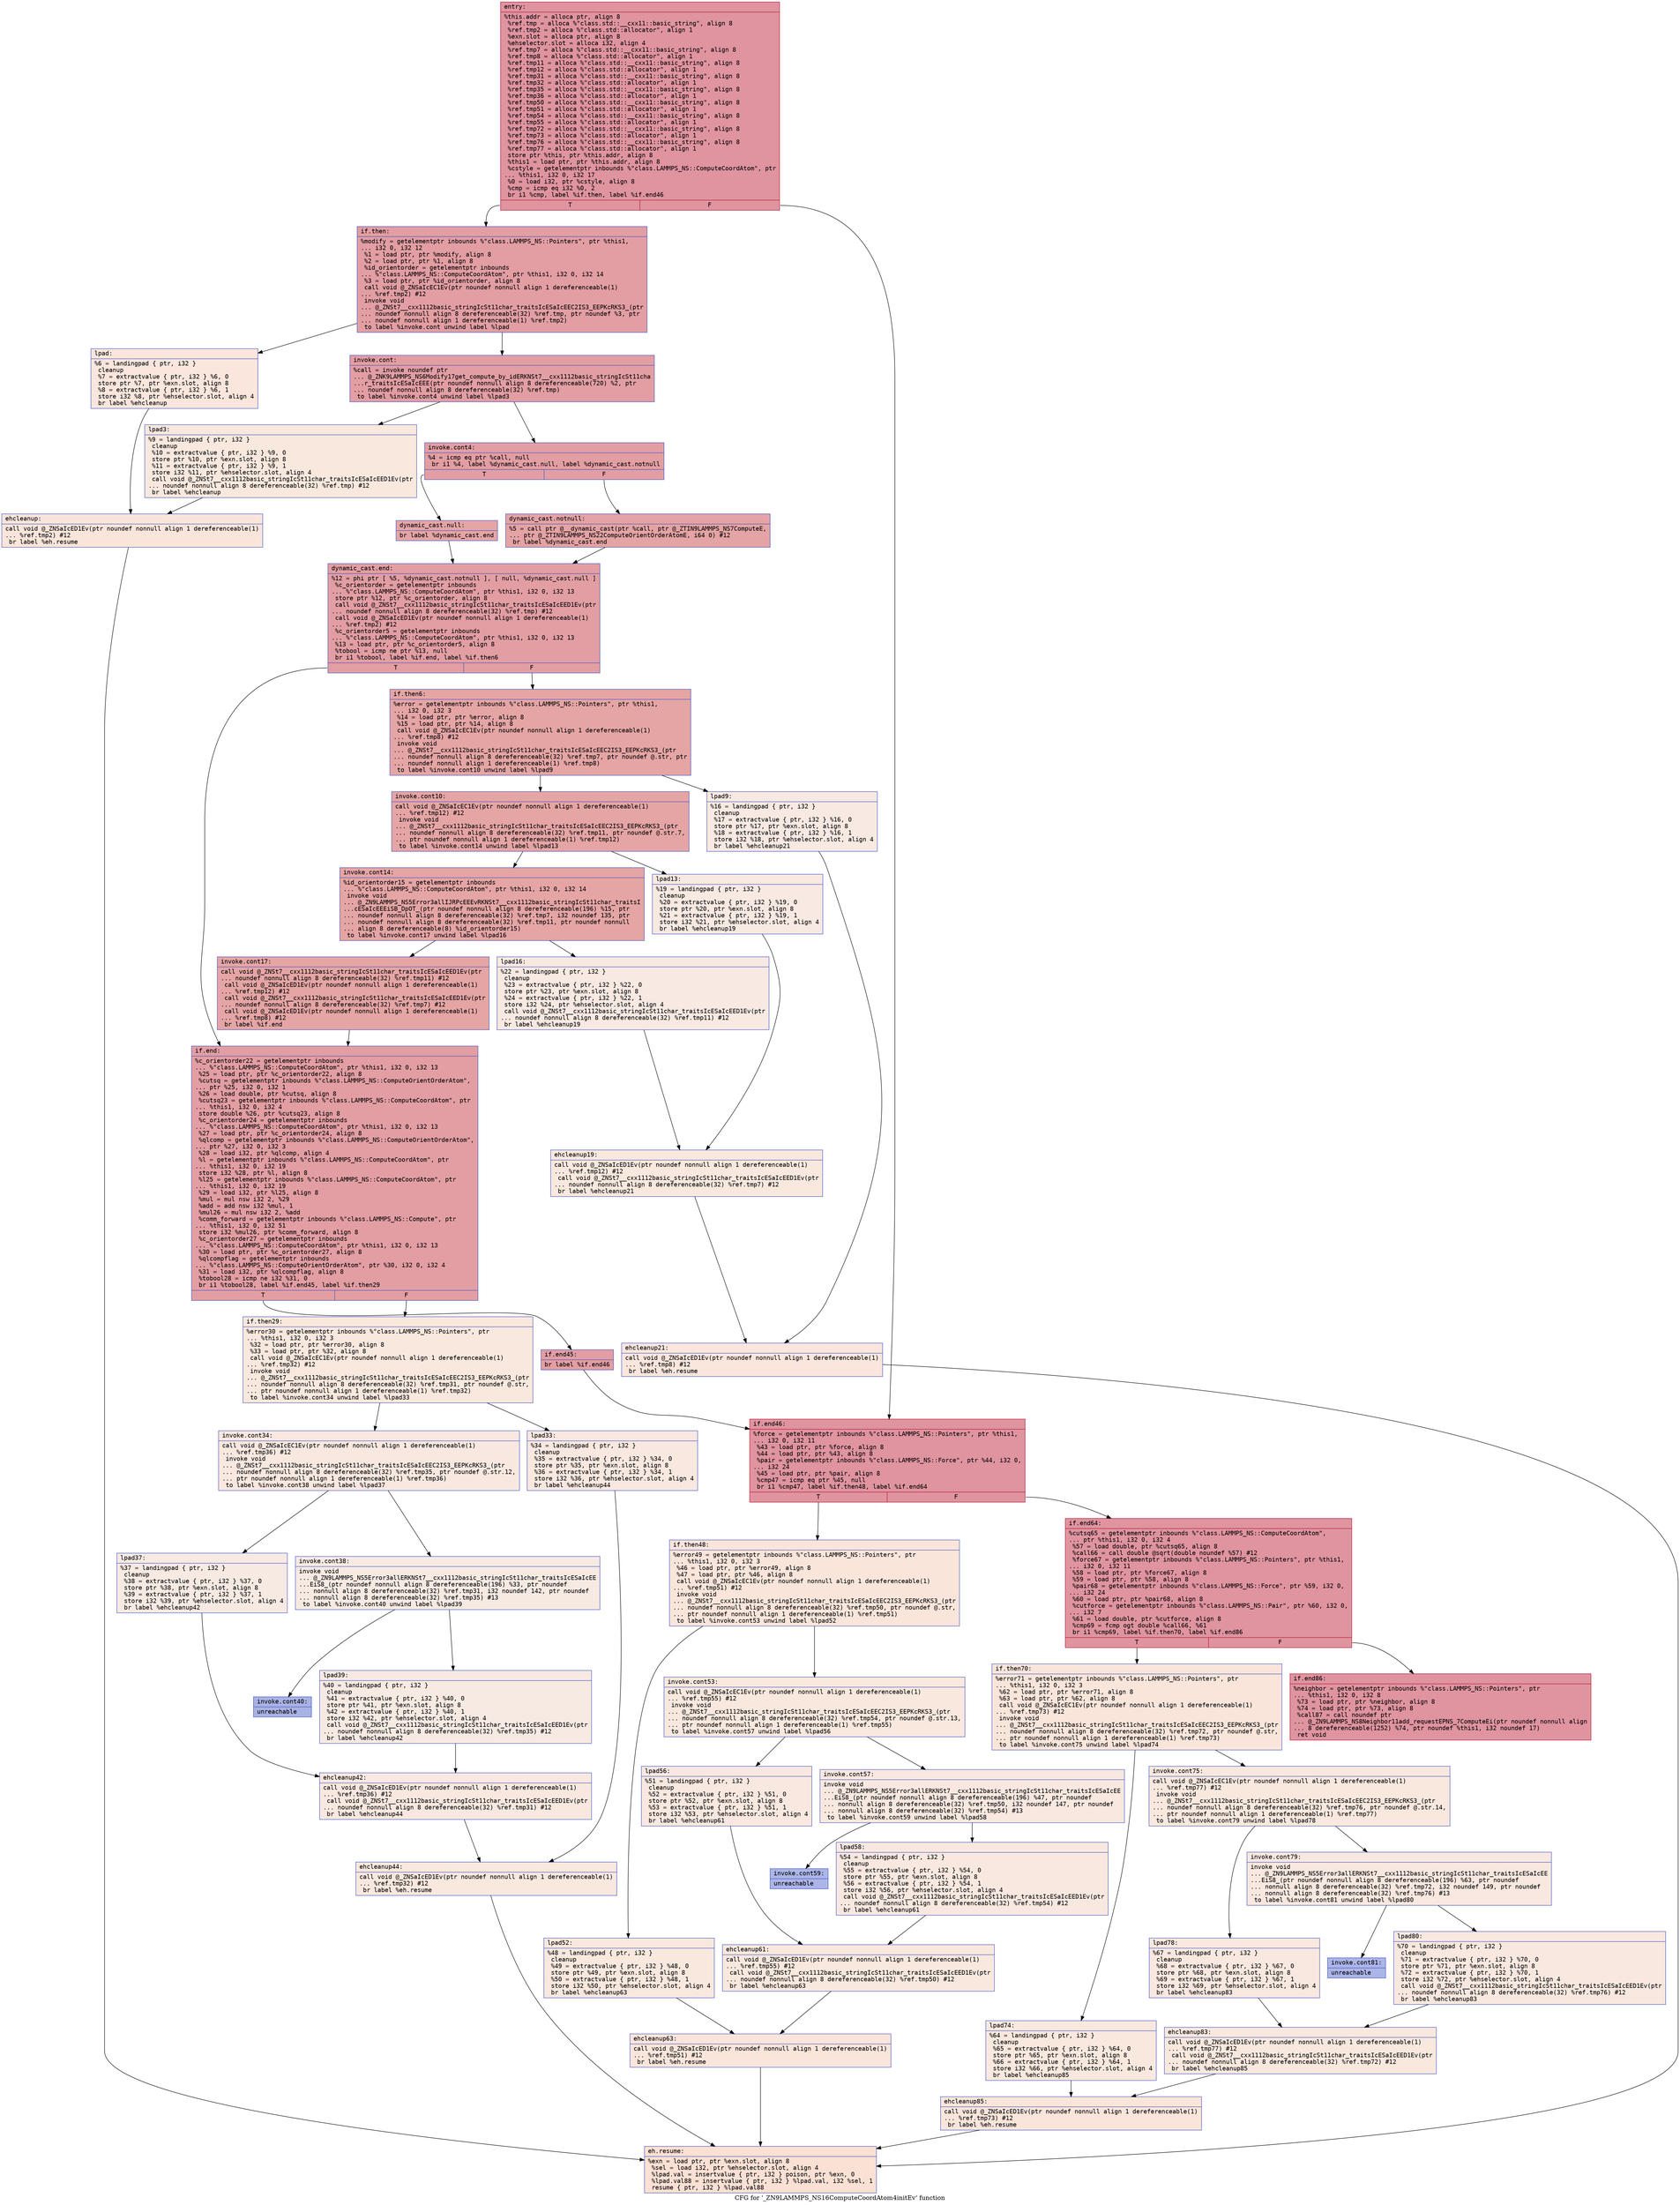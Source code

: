 digraph "CFG for '_ZN9LAMMPS_NS16ComputeCoordAtom4initEv' function" {
	label="CFG for '_ZN9LAMMPS_NS16ComputeCoordAtom4initEv' function";

	Node0x5565f25cbd10 [shape=record,color="#b70d28ff", style=filled, fillcolor="#b70d2870" fontname="Courier",label="{entry:\l|  %this.addr = alloca ptr, align 8\l  %ref.tmp = alloca %\"class.std::__cxx11::basic_string\", align 8\l  %ref.tmp2 = alloca %\"class.std::allocator\", align 1\l  %exn.slot = alloca ptr, align 8\l  %ehselector.slot = alloca i32, align 4\l  %ref.tmp7 = alloca %\"class.std::__cxx11::basic_string\", align 8\l  %ref.tmp8 = alloca %\"class.std::allocator\", align 1\l  %ref.tmp11 = alloca %\"class.std::__cxx11::basic_string\", align 8\l  %ref.tmp12 = alloca %\"class.std::allocator\", align 1\l  %ref.tmp31 = alloca %\"class.std::__cxx11::basic_string\", align 8\l  %ref.tmp32 = alloca %\"class.std::allocator\", align 1\l  %ref.tmp35 = alloca %\"class.std::__cxx11::basic_string\", align 8\l  %ref.tmp36 = alloca %\"class.std::allocator\", align 1\l  %ref.tmp50 = alloca %\"class.std::__cxx11::basic_string\", align 8\l  %ref.tmp51 = alloca %\"class.std::allocator\", align 1\l  %ref.tmp54 = alloca %\"class.std::__cxx11::basic_string\", align 8\l  %ref.tmp55 = alloca %\"class.std::allocator\", align 1\l  %ref.tmp72 = alloca %\"class.std::__cxx11::basic_string\", align 8\l  %ref.tmp73 = alloca %\"class.std::allocator\", align 1\l  %ref.tmp76 = alloca %\"class.std::__cxx11::basic_string\", align 8\l  %ref.tmp77 = alloca %\"class.std::allocator\", align 1\l  store ptr %this, ptr %this.addr, align 8\l  %this1 = load ptr, ptr %this.addr, align 8\l  %cstyle = getelementptr inbounds %\"class.LAMMPS_NS::ComputeCoordAtom\", ptr\l... %this1, i32 0, i32 17\l  %0 = load i32, ptr %cstyle, align 8\l  %cmp = icmp eq i32 %0, 2\l  br i1 %cmp, label %if.then, label %if.end46\l|{<s0>T|<s1>F}}"];
	Node0x5565f25cbd10:s0 -> Node0x5565f25cc490[tooltip="entry -> if.then\nProbability 50.00%" ];
	Node0x5565f25cbd10:s1 -> Node0x5565f25cd120[tooltip="entry -> if.end46\nProbability 50.00%" ];
	Node0x5565f25cc490 [shape=record,color="#3d50c3ff", style=filled, fillcolor="#be242e70" fontname="Courier",label="{if.then:\l|  %modify = getelementptr inbounds %\"class.LAMMPS_NS::Pointers\", ptr %this1,\l... i32 0, i32 12\l  %1 = load ptr, ptr %modify, align 8\l  %2 = load ptr, ptr %1, align 8\l  %id_orientorder = getelementptr inbounds\l... %\"class.LAMMPS_NS::ComputeCoordAtom\", ptr %this1, i32 0, i32 14\l  %3 = load ptr, ptr %id_orientorder, align 8\l  call void @_ZNSaIcEC1Ev(ptr noundef nonnull align 1 dereferenceable(1)\l... %ref.tmp2) #12\l  invoke void\l... @_ZNSt7__cxx1112basic_stringIcSt11char_traitsIcESaIcEEC2IS3_EEPKcRKS3_(ptr\l... noundef nonnull align 8 dereferenceable(32) %ref.tmp, ptr noundef %3, ptr\l... noundef nonnull align 1 dereferenceable(1) %ref.tmp2)\l          to label %invoke.cont unwind label %lpad\l}"];
	Node0x5565f25cc490 -> Node0x5565f25cd720[tooltip="if.then -> invoke.cont\nProbability 100.00%" ];
	Node0x5565f25cc490 -> Node0x5565f25cd7a0[tooltip="if.then -> lpad\nProbability 0.00%" ];
	Node0x5565f25cd720 [shape=record,color="#3d50c3ff", style=filled, fillcolor="#be242e70" fontname="Courier",label="{invoke.cont:\l|  %call = invoke noundef ptr\l... @_ZNK9LAMMPS_NS6Modify17get_compute_by_idERKNSt7__cxx1112basic_stringIcSt11cha\l...r_traitsIcESaIcEEE(ptr noundef nonnull align 8 dereferenceable(720) %2, ptr\l... noundef nonnull align 8 dereferenceable(32) %ref.tmp)\l          to label %invoke.cont4 unwind label %lpad3\l}"];
	Node0x5565f25cd720 -> Node0x5565f25cd6d0[tooltip="invoke.cont -> invoke.cont4\nProbability 100.00%" ];
	Node0x5565f25cd720 -> Node0x5565f25cda40[tooltip="invoke.cont -> lpad3\nProbability 0.00%" ];
	Node0x5565f25cd6d0 [shape=record,color="#3d50c3ff", style=filled, fillcolor="#be242e70" fontname="Courier",label="{invoke.cont4:\l|  %4 = icmp eq ptr %call, null\l  br i1 %4, label %dynamic_cast.null, label %dynamic_cast.notnull\l|{<s0>T|<s1>F}}"];
	Node0x5565f25cd6d0:s0 -> Node0x5565f25cdd30[tooltip="invoke.cont4 -> dynamic_cast.null\nProbability 37.50%" ];
	Node0x5565f25cd6d0:s1 -> Node0x5565f25cddb0[tooltip="invoke.cont4 -> dynamic_cast.notnull\nProbability 62.50%" ];
	Node0x5565f25cddb0 [shape=record,color="#3d50c3ff", style=filled, fillcolor="#c32e3170" fontname="Courier",label="{dynamic_cast.notnull:\l|  %5 = call ptr @__dynamic_cast(ptr %call, ptr @_ZTIN9LAMMPS_NS7ComputeE,\l... ptr @_ZTIN9LAMMPS_NS22ComputeOrientOrderAtomE, i64 0) #12\l  br label %dynamic_cast.end\l}"];
	Node0x5565f25cddb0 -> Node0x5565f25ce250[tooltip="dynamic_cast.notnull -> dynamic_cast.end\nProbability 100.00%" ];
	Node0x5565f25cd7a0 [shape=record,color="#3d50c3ff", style=filled, fillcolor="#f3c7b170" fontname="Courier",label="{lpad:\l|  %6 = landingpad \{ ptr, i32 \}\l          cleanup\l  %7 = extractvalue \{ ptr, i32 \} %6, 0\l  store ptr %7, ptr %exn.slot, align 8\l  %8 = extractvalue \{ ptr, i32 \} %6, 1\l  store i32 %8, ptr %ehselector.slot, align 4\l  br label %ehcleanup\l}"];
	Node0x5565f25cd7a0 -> Node0x5565f25ce560[tooltip="lpad -> ehcleanup\nProbability 100.00%" ];
	Node0x5565f25cda40 [shape=record,color="#3d50c3ff", style=filled, fillcolor="#f2cab570" fontname="Courier",label="{lpad3:\l|  %9 = landingpad \{ ptr, i32 \}\l          cleanup\l  %10 = extractvalue \{ ptr, i32 \} %9, 0\l  store ptr %10, ptr %exn.slot, align 8\l  %11 = extractvalue \{ ptr, i32 \} %9, 1\l  store i32 %11, ptr %ehselector.slot, align 4\l  call void @_ZNSt7__cxx1112basic_stringIcSt11char_traitsIcESaIcEED1Ev(ptr\l... noundef nonnull align 8 dereferenceable(32) %ref.tmp) #12\l  br label %ehcleanup\l}"];
	Node0x5565f25cda40 -> Node0x5565f25ce560[tooltip="lpad3 -> ehcleanup\nProbability 100.00%" ];
	Node0x5565f25cdd30 [shape=record,color="#3d50c3ff", style=filled, fillcolor="#c5333470" fontname="Courier",label="{dynamic_cast.null:\l|  br label %dynamic_cast.end\l}"];
	Node0x5565f25cdd30 -> Node0x5565f25ce250[tooltip="dynamic_cast.null -> dynamic_cast.end\nProbability 100.00%" ];
	Node0x5565f25ce250 [shape=record,color="#3d50c3ff", style=filled, fillcolor="#be242e70" fontname="Courier",label="{dynamic_cast.end:\l|  %12 = phi ptr [ %5, %dynamic_cast.notnull ], [ null, %dynamic_cast.null ]\l  %c_orientorder = getelementptr inbounds\l... %\"class.LAMMPS_NS::ComputeCoordAtom\", ptr %this1, i32 0, i32 13\l  store ptr %12, ptr %c_orientorder, align 8\l  call void @_ZNSt7__cxx1112basic_stringIcSt11char_traitsIcESaIcEED1Ev(ptr\l... noundef nonnull align 8 dereferenceable(32) %ref.tmp) #12\l  call void @_ZNSaIcED1Ev(ptr noundef nonnull align 1 dereferenceable(1)\l... %ref.tmp2) #12\l  %c_orientorder5 = getelementptr inbounds\l... %\"class.LAMMPS_NS::ComputeCoordAtom\", ptr %this1, i32 0, i32 13\l  %13 = load ptr, ptr %c_orientorder5, align 8\l  %tobool = icmp ne ptr %13, null\l  br i1 %tobool, label %if.end, label %if.then6\l|{<s0>T|<s1>F}}"];
	Node0x5565f25ce250:s0 -> Node0x5565f25cf010[tooltip="dynamic_cast.end -> if.end\nProbability 62.50%" ];
	Node0x5565f25ce250:s1 -> Node0x5565f25cf0e0[tooltip="dynamic_cast.end -> if.then6\nProbability 37.50%" ];
	Node0x5565f25cf0e0 [shape=record,color="#3d50c3ff", style=filled, fillcolor="#c5333470" fontname="Courier",label="{if.then6:\l|  %error = getelementptr inbounds %\"class.LAMMPS_NS::Pointers\", ptr %this1,\l... i32 0, i32 3\l  %14 = load ptr, ptr %error, align 8\l  %15 = load ptr, ptr %14, align 8\l  call void @_ZNSaIcEC1Ev(ptr noundef nonnull align 1 dereferenceable(1)\l... %ref.tmp8) #12\l  invoke void\l... @_ZNSt7__cxx1112basic_stringIcSt11char_traitsIcESaIcEEC2IS3_EEPKcRKS3_(ptr\l... noundef nonnull align 8 dereferenceable(32) %ref.tmp7, ptr noundef @.str, ptr\l... noundef nonnull align 1 dereferenceable(1) %ref.tmp8)\l          to label %invoke.cont10 unwind label %lpad9\l}"];
	Node0x5565f25cf0e0 -> Node0x5565f25cf5d0[tooltip="if.then6 -> invoke.cont10\nProbability 100.00%" ];
	Node0x5565f25cf0e0 -> Node0x5565f25cf620[tooltip="if.then6 -> lpad9\nProbability 0.00%" ];
	Node0x5565f25cf5d0 [shape=record,color="#3d50c3ff", style=filled, fillcolor="#c5333470" fontname="Courier",label="{invoke.cont10:\l|  call void @_ZNSaIcEC1Ev(ptr noundef nonnull align 1 dereferenceable(1)\l... %ref.tmp12) #12\l  invoke void\l... @_ZNSt7__cxx1112basic_stringIcSt11char_traitsIcESaIcEEC2IS3_EEPKcRKS3_(ptr\l... noundef nonnull align 8 dereferenceable(32) %ref.tmp11, ptr noundef @.str.7,\l... ptr noundef nonnull align 1 dereferenceable(1) %ref.tmp12)\l          to label %invoke.cont14 unwind label %lpad13\l}"];
	Node0x5565f25cf5d0 -> Node0x5565f25cf9a0[tooltip="invoke.cont10 -> invoke.cont14\nProbability 100.00%" ];
	Node0x5565f25cf5d0 -> Node0x5565f25cf9f0[tooltip="invoke.cont10 -> lpad13\nProbability 0.00%" ];
	Node0x5565f25cf9a0 [shape=record,color="#3d50c3ff", style=filled, fillcolor="#c5333470" fontname="Courier",label="{invoke.cont14:\l|  %id_orientorder15 = getelementptr inbounds\l... %\"class.LAMMPS_NS::ComputeCoordAtom\", ptr %this1, i32 0, i32 14\l  invoke void\l... @_ZN9LAMMPS_NS5Error3allIJRPcEEEvRKNSt7__cxx1112basic_stringIcSt11char_traitsI\l...cESaIcEEEiSB_DpOT_(ptr noundef nonnull align 8 dereferenceable(196) %15, ptr\l... noundef nonnull align 8 dereferenceable(32) %ref.tmp7, i32 noundef 135, ptr\l... noundef nonnull align 8 dereferenceable(32) %ref.tmp11, ptr noundef nonnull\l... align 8 dereferenceable(8) %id_orientorder15)\l          to label %invoke.cont17 unwind label %lpad16\l}"];
	Node0x5565f25cf9a0 -> Node0x5565f25cf950[tooltip="invoke.cont14 -> invoke.cont17\nProbability 100.00%" ];
	Node0x5565f25cf9a0 -> Node0x5565f25d0490[tooltip="invoke.cont14 -> lpad16\nProbability 0.00%" ];
	Node0x5565f25cf950 [shape=record,color="#3d50c3ff", style=filled, fillcolor="#c5333470" fontname="Courier",label="{invoke.cont17:\l|  call void @_ZNSt7__cxx1112basic_stringIcSt11char_traitsIcESaIcEED1Ev(ptr\l... noundef nonnull align 8 dereferenceable(32) %ref.tmp11) #12\l  call void @_ZNSaIcED1Ev(ptr noundef nonnull align 1 dereferenceable(1)\l... %ref.tmp12) #12\l  call void @_ZNSt7__cxx1112basic_stringIcSt11char_traitsIcESaIcEED1Ev(ptr\l... noundef nonnull align 8 dereferenceable(32) %ref.tmp7) #12\l  call void @_ZNSaIcED1Ev(ptr noundef nonnull align 1 dereferenceable(1)\l... %ref.tmp8) #12\l  br label %if.end\l}"];
	Node0x5565f25cf950 -> Node0x5565f25cf010[tooltip="invoke.cont17 -> if.end\nProbability 100.00%" ];
	Node0x5565f25ce560 [shape=record,color="#3d50c3ff", style=filled, fillcolor="#f4c5ad70" fontname="Courier",label="{ehcleanup:\l|  call void @_ZNSaIcED1Ev(ptr noundef nonnull align 1 dereferenceable(1)\l... %ref.tmp2) #12\l  br label %eh.resume\l}"];
	Node0x5565f25ce560 -> Node0x5565f25d0b50[tooltip="ehcleanup -> eh.resume\nProbability 100.00%" ];
	Node0x5565f25cf620 [shape=record,color="#3d50c3ff", style=filled, fillcolor="#efcebd70" fontname="Courier",label="{lpad9:\l|  %16 = landingpad \{ ptr, i32 \}\l          cleanup\l  %17 = extractvalue \{ ptr, i32 \} %16, 0\l  store ptr %17, ptr %exn.slot, align 8\l  %18 = extractvalue \{ ptr, i32 \} %16, 1\l  store i32 %18, ptr %ehselector.slot, align 4\l  br label %ehcleanup21\l}"];
	Node0x5565f25cf620 -> Node0x5565f25d0e00[tooltip="lpad9 -> ehcleanup21\nProbability 100.00%" ];
	Node0x5565f25cf9f0 [shape=record,color="#3d50c3ff", style=filled, fillcolor="#efcebd70" fontname="Courier",label="{lpad13:\l|  %19 = landingpad \{ ptr, i32 \}\l          cleanup\l  %20 = extractvalue \{ ptr, i32 \} %19, 0\l  store ptr %20, ptr %exn.slot, align 8\l  %21 = extractvalue \{ ptr, i32 \} %19, 1\l  store i32 %21, ptr %ehselector.slot, align 4\l  br label %ehcleanup19\l}"];
	Node0x5565f25cf9f0 -> Node0x5565f25d1170[tooltip="lpad13 -> ehcleanup19\nProbability 100.00%" ];
	Node0x5565f25d0490 [shape=record,color="#3d50c3ff", style=filled, fillcolor="#efcebd70" fontname="Courier",label="{lpad16:\l|  %22 = landingpad \{ ptr, i32 \}\l          cleanup\l  %23 = extractvalue \{ ptr, i32 \} %22, 0\l  store ptr %23, ptr %exn.slot, align 8\l  %24 = extractvalue \{ ptr, i32 \} %22, 1\l  store i32 %24, ptr %ehselector.slot, align 4\l  call void @_ZNSt7__cxx1112basic_stringIcSt11char_traitsIcESaIcEED1Ev(ptr\l... noundef nonnull align 8 dereferenceable(32) %ref.tmp11) #12\l  br label %ehcleanup19\l}"];
	Node0x5565f25d0490 -> Node0x5565f25d1170[tooltip="lpad16 -> ehcleanup19\nProbability 100.00%" ];
	Node0x5565f25d1170 [shape=record,color="#3d50c3ff", style=filled, fillcolor="#f2cab570" fontname="Courier",label="{ehcleanup19:\l|  call void @_ZNSaIcED1Ev(ptr noundef nonnull align 1 dereferenceable(1)\l... %ref.tmp12) #12\l  call void @_ZNSt7__cxx1112basic_stringIcSt11char_traitsIcESaIcEED1Ev(ptr\l... noundef nonnull align 8 dereferenceable(32) %ref.tmp7) #12\l  br label %ehcleanup21\l}"];
	Node0x5565f25d1170 -> Node0x5565f25d0e00[tooltip="ehcleanup19 -> ehcleanup21\nProbability 100.00%" ];
	Node0x5565f25d0e00 [shape=record,color="#3d50c3ff", style=filled, fillcolor="#f3c7b170" fontname="Courier",label="{ehcleanup21:\l|  call void @_ZNSaIcED1Ev(ptr noundef nonnull align 1 dereferenceable(1)\l... %ref.tmp8) #12\l  br label %eh.resume\l}"];
	Node0x5565f25d0e00 -> Node0x5565f25d0b50[tooltip="ehcleanup21 -> eh.resume\nProbability 100.00%" ];
	Node0x5565f25cf010 [shape=record,color="#3d50c3ff", style=filled, fillcolor="#be242e70" fontname="Courier",label="{if.end:\l|  %c_orientorder22 = getelementptr inbounds\l... %\"class.LAMMPS_NS::ComputeCoordAtom\", ptr %this1, i32 0, i32 13\l  %25 = load ptr, ptr %c_orientorder22, align 8\l  %cutsq = getelementptr inbounds %\"class.LAMMPS_NS::ComputeOrientOrderAtom\",\l... ptr %25, i32 0, i32 1\l  %26 = load double, ptr %cutsq, align 8\l  %cutsq23 = getelementptr inbounds %\"class.LAMMPS_NS::ComputeCoordAtom\", ptr\l... %this1, i32 0, i32 4\l  store double %26, ptr %cutsq23, align 8\l  %c_orientorder24 = getelementptr inbounds\l... %\"class.LAMMPS_NS::ComputeCoordAtom\", ptr %this1, i32 0, i32 13\l  %27 = load ptr, ptr %c_orientorder24, align 8\l  %qlcomp = getelementptr inbounds %\"class.LAMMPS_NS::ComputeOrientOrderAtom\",\l... ptr %27, i32 0, i32 3\l  %28 = load i32, ptr %qlcomp, align 4\l  %l = getelementptr inbounds %\"class.LAMMPS_NS::ComputeCoordAtom\", ptr\l... %this1, i32 0, i32 19\l  store i32 %28, ptr %l, align 8\l  %l25 = getelementptr inbounds %\"class.LAMMPS_NS::ComputeCoordAtom\", ptr\l... %this1, i32 0, i32 19\l  %29 = load i32, ptr %l25, align 8\l  %mul = mul nsw i32 2, %29\l  %add = add nsw i32 %mul, 1\l  %mul26 = mul nsw i32 2, %add\l  %comm_forward = getelementptr inbounds %\"class.LAMMPS_NS::Compute\", ptr\l... %this1, i32 0, i32 51\l  store i32 %mul26, ptr %comm_forward, align 8\l  %c_orientorder27 = getelementptr inbounds\l... %\"class.LAMMPS_NS::ComputeCoordAtom\", ptr %this1, i32 0, i32 13\l  %30 = load ptr, ptr %c_orientorder27, align 8\l  %qlcompflag = getelementptr inbounds\l... %\"class.LAMMPS_NS::ComputeOrientOrderAtom\", ptr %30, i32 0, i32 4\l  %31 = load i32, ptr %qlcompflag, align 8\l  %tobool28 = icmp ne i32 %31, 0\l  br i1 %tobool28, label %if.end45, label %if.then29\l|{<s0>T|<s1>F}}"];
	Node0x5565f25cf010:s0 -> Node0x5565f25d2c40[tooltip="if.end -> if.end45\nProbability 100.00%" ];
	Node0x5565f25cf010:s1 -> Node0x5565f25d2cc0[tooltip="if.end -> if.then29\nProbability 0.00%" ];
	Node0x5565f25d2cc0 [shape=record,color="#3d50c3ff", style=filled, fillcolor="#f2cab570" fontname="Courier",label="{if.then29:\l|  %error30 = getelementptr inbounds %\"class.LAMMPS_NS::Pointers\", ptr\l... %this1, i32 0, i32 3\l  %32 = load ptr, ptr %error30, align 8\l  %33 = load ptr, ptr %32, align 8\l  call void @_ZNSaIcEC1Ev(ptr noundef nonnull align 1 dereferenceable(1)\l... %ref.tmp32) #12\l  invoke void\l... @_ZNSt7__cxx1112basic_stringIcSt11char_traitsIcESaIcEEC2IS3_EEPKcRKS3_(ptr\l... noundef nonnull align 8 dereferenceable(32) %ref.tmp31, ptr noundef @.str,\l... ptr noundef nonnull align 1 dereferenceable(1) %ref.tmp32)\l          to label %invoke.cont34 unwind label %lpad33\l}"];
	Node0x5565f25d2cc0 -> Node0x5565f25d3150[tooltip="if.then29 -> invoke.cont34\nProbability 50.00%" ];
	Node0x5565f25d2cc0 -> Node0x5565f25d31d0[tooltip="if.then29 -> lpad33\nProbability 50.00%" ];
	Node0x5565f25d3150 [shape=record,color="#3d50c3ff", style=filled, fillcolor="#f1ccb870" fontname="Courier",label="{invoke.cont34:\l|  call void @_ZNSaIcEC1Ev(ptr noundef nonnull align 1 dereferenceable(1)\l... %ref.tmp36) #12\l  invoke void\l... @_ZNSt7__cxx1112basic_stringIcSt11char_traitsIcESaIcEEC2IS3_EEPKcRKS3_(ptr\l... noundef nonnull align 8 dereferenceable(32) %ref.tmp35, ptr noundef @.str.12,\l... ptr noundef nonnull align 1 dereferenceable(1) %ref.tmp36)\l          to label %invoke.cont38 unwind label %lpad37\l}"];
	Node0x5565f25d3150 -> Node0x5565f25d34f0[tooltip="invoke.cont34 -> invoke.cont38\nProbability 50.00%" ];
	Node0x5565f25d3150 -> Node0x5565f25d3540[tooltip="invoke.cont34 -> lpad37\nProbability 50.00%" ];
	Node0x5565f25d34f0 [shape=record,color="#3d50c3ff", style=filled, fillcolor="#eed0c070" fontname="Courier",label="{invoke.cont38:\l|  invoke void\l... @_ZN9LAMMPS_NS5Error3allERKNSt7__cxx1112basic_stringIcSt11char_traitsIcESaIcEE\l...EiS8_(ptr noundef nonnull align 8 dereferenceable(196) %33, ptr noundef\l... nonnull align 8 dereferenceable(32) %ref.tmp31, i32 noundef 142, ptr noundef\l... nonnull align 8 dereferenceable(32) %ref.tmp35) #13\l          to label %invoke.cont40 unwind label %lpad39\l}"];
	Node0x5565f25d34f0 -> Node0x5565f25d34a0[tooltip="invoke.cont38 -> invoke.cont40\nProbability 0.00%" ];
	Node0x5565f25d34f0 -> Node0x5565f25d3860[tooltip="invoke.cont38 -> lpad39\nProbability 100.00%" ];
	Node0x5565f25d34a0 [shape=record,color="#3d50c3ff", style=filled, fillcolor="#3d50c370" fontname="Courier",label="{invoke.cont40:\l|  unreachable\l}"];
	Node0x5565f25d31d0 [shape=record,color="#3d50c3ff", style=filled, fillcolor="#f1ccb870" fontname="Courier",label="{lpad33:\l|  %34 = landingpad \{ ptr, i32 \}\l          cleanup\l  %35 = extractvalue \{ ptr, i32 \} %34, 0\l  store ptr %35, ptr %exn.slot, align 8\l  %36 = extractvalue \{ ptr, i32 \} %34, 1\l  store i32 %36, ptr %ehselector.slot, align 4\l  br label %ehcleanup44\l}"];
	Node0x5565f25d31d0 -> Node0x5565f25d3e20[tooltip="lpad33 -> ehcleanup44\nProbability 100.00%" ];
	Node0x5565f25d3540 [shape=record,color="#3d50c3ff", style=filled, fillcolor="#eed0c070" fontname="Courier",label="{lpad37:\l|  %37 = landingpad \{ ptr, i32 \}\l          cleanup\l  %38 = extractvalue \{ ptr, i32 \} %37, 0\l  store ptr %38, ptr %exn.slot, align 8\l  %39 = extractvalue \{ ptr, i32 \} %37, 1\l  store i32 %39, ptr %ehselector.slot, align 4\l  br label %ehcleanup42\l}"];
	Node0x5565f25d3540 -> Node0x5565f25d4170[tooltip="lpad37 -> ehcleanup42\nProbability 100.00%" ];
	Node0x5565f25d3860 [shape=record,color="#3d50c3ff", style=filled, fillcolor="#eed0c070" fontname="Courier",label="{lpad39:\l|  %40 = landingpad \{ ptr, i32 \}\l          cleanup\l  %41 = extractvalue \{ ptr, i32 \} %40, 0\l  store ptr %41, ptr %exn.slot, align 8\l  %42 = extractvalue \{ ptr, i32 \} %40, 1\l  store i32 %42, ptr %ehselector.slot, align 4\l  call void @_ZNSt7__cxx1112basic_stringIcSt11char_traitsIcESaIcEED1Ev(ptr\l... noundef nonnull align 8 dereferenceable(32) %ref.tmp35) #12\l  br label %ehcleanup42\l}"];
	Node0x5565f25d3860 -> Node0x5565f25d4170[tooltip="lpad39 -> ehcleanup42\nProbability 100.00%" ];
	Node0x5565f25d4170 [shape=record,color="#3d50c3ff", style=filled, fillcolor="#f1ccb870" fontname="Courier",label="{ehcleanup42:\l|  call void @_ZNSaIcED1Ev(ptr noundef nonnull align 1 dereferenceable(1)\l... %ref.tmp36) #12\l  call void @_ZNSt7__cxx1112basic_stringIcSt11char_traitsIcESaIcEED1Ev(ptr\l... noundef nonnull align 8 dereferenceable(32) %ref.tmp31) #12\l  br label %ehcleanup44\l}"];
	Node0x5565f25d4170 -> Node0x5565f25d3e20[tooltip="ehcleanup42 -> ehcleanup44\nProbability 100.00%" ];
	Node0x5565f25d3e20 [shape=record,color="#3d50c3ff", style=filled, fillcolor="#f2cab570" fontname="Courier",label="{ehcleanup44:\l|  call void @_ZNSaIcED1Ev(ptr noundef nonnull align 1 dereferenceable(1)\l... %ref.tmp32) #12\l  br label %eh.resume\l}"];
	Node0x5565f25d3e20 -> Node0x5565f25d0b50[tooltip="ehcleanup44 -> eh.resume\nProbability 100.00%" ];
	Node0x5565f25d2c40 [shape=record,color="#3d50c3ff", style=filled, fillcolor="#be242e70" fontname="Courier",label="{if.end45:\l|  br label %if.end46\l}"];
	Node0x5565f25d2c40 -> Node0x5565f25cd120[tooltip="if.end45 -> if.end46\nProbability 100.00%" ];
	Node0x5565f25cd120 [shape=record,color="#b70d28ff", style=filled, fillcolor="#b70d2870" fontname="Courier",label="{if.end46:\l|  %force = getelementptr inbounds %\"class.LAMMPS_NS::Pointers\", ptr %this1,\l... i32 0, i32 11\l  %43 = load ptr, ptr %force, align 8\l  %44 = load ptr, ptr %43, align 8\l  %pair = getelementptr inbounds %\"class.LAMMPS_NS::Force\", ptr %44, i32 0,\l... i32 24\l  %45 = load ptr, ptr %pair, align 8\l  %cmp47 = icmp eq ptr %45, null\l  br i1 %cmp47, label %if.then48, label %if.end64\l|{<s0>T|<s1>F}}"];
	Node0x5565f25cd120:s0 -> Node0x5565f25d4ed0[tooltip="if.end46 -> if.then48\nProbability 0.00%" ];
	Node0x5565f25cd120:s1 -> Node0x5565f25d4f50[tooltip="if.end46 -> if.end64\nProbability 100.00%" ];
	Node0x5565f25d4ed0 [shape=record,color="#3d50c3ff", style=filled, fillcolor="#f4c5ad70" fontname="Courier",label="{if.then48:\l|  %error49 = getelementptr inbounds %\"class.LAMMPS_NS::Pointers\", ptr\l... %this1, i32 0, i32 3\l  %46 = load ptr, ptr %error49, align 8\l  %47 = load ptr, ptr %46, align 8\l  call void @_ZNSaIcEC1Ev(ptr noundef nonnull align 1 dereferenceable(1)\l... %ref.tmp51) #12\l  invoke void\l... @_ZNSt7__cxx1112basic_stringIcSt11char_traitsIcESaIcEEC2IS3_EEPKcRKS3_(ptr\l... noundef nonnull align 8 dereferenceable(32) %ref.tmp50, ptr noundef @.str,\l... ptr noundef nonnull align 1 dereferenceable(1) %ref.tmp51)\l          to label %invoke.cont53 unwind label %lpad52\l}"];
	Node0x5565f25d4ed0 -> Node0x5565f25d5bf0[tooltip="if.then48 -> invoke.cont53\nProbability 50.00%" ];
	Node0x5565f25d4ed0 -> Node0x5565f25d5c70[tooltip="if.then48 -> lpad52\nProbability 50.00%" ];
	Node0x5565f25d5bf0 [shape=record,color="#3d50c3ff", style=filled, fillcolor="#f2cab570" fontname="Courier",label="{invoke.cont53:\l|  call void @_ZNSaIcEC1Ev(ptr noundef nonnull align 1 dereferenceable(1)\l... %ref.tmp55) #12\l  invoke void\l... @_ZNSt7__cxx1112basic_stringIcSt11char_traitsIcESaIcEEC2IS3_EEPKcRKS3_(ptr\l... noundef nonnull align 8 dereferenceable(32) %ref.tmp54, ptr noundef @.str.13,\l... ptr noundef nonnull align 1 dereferenceable(1) %ref.tmp55)\l          to label %invoke.cont57 unwind label %lpad56\l}"];
	Node0x5565f25d5bf0 -> Node0x5565f25d5f90[tooltip="invoke.cont53 -> invoke.cont57\nProbability 50.00%" ];
	Node0x5565f25d5bf0 -> Node0x5565f25d5fe0[tooltip="invoke.cont53 -> lpad56\nProbability 50.00%" ];
	Node0x5565f25d5f90 [shape=record,color="#3d50c3ff", style=filled, fillcolor="#f1ccb870" fontname="Courier",label="{invoke.cont57:\l|  invoke void\l... @_ZN9LAMMPS_NS5Error3allERKNSt7__cxx1112basic_stringIcSt11char_traitsIcESaIcEE\l...EiS8_(ptr noundef nonnull align 8 dereferenceable(196) %47, ptr noundef\l... nonnull align 8 dereferenceable(32) %ref.tmp50, i32 noundef 147, ptr noundef\l... nonnull align 8 dereferenceable(32) %ref.tmp54) #13\l          to label %invoke.cont59 unwind label %lpad58\l}"];
	Node0x5565f25d5f90 -> Node0x5565f25d5f40[tooltip="invoke.cont57 -> invoke.cont59\nProbability 0.00%" ];
	Node0x5565f25d5f90 -> Node0x5565f25d6240[tooltip="invoke.cont57 -> lpad58\nProbability 100.00%" ];
	Node0x5565f25d5f40 [shape=record,color="#3d50c3ff", style=filled, fillcolor="#4358cb70" fontname="Courier",label="{invoke.cont59:\l|  unreachable\l}"];
	Node0x5565f25d5c70 [shape=record,color="#3d50c3ff", style=filled, fillcolor="#f2cab570" fontname="Courier",label="{lpad52:\l|  %48 = landingpad \{ ptr, i32 \}\l          cleanup\l  %49 = extractvalue \{ ptr, i32 \} %48, 0\l  store ptr %49, ptr %exn.slot, align 8\l  %50 = extractvalue \{ ptr, i32 \} %48, 1\l  store i32 %50, ptr %ehselector.slot, align 4\l  br label %ehcleanup63\l}"];
	Node0x5565f25d5c70 -> Node0x5565f25d6800[tooltip="lpad52 -> ehcleanup63\nProbability 100.00%" ];
	Node0x5565f25d5fe0 [shape=record,color="#3d50c3ff", style=filled, fillcolor="#f1ccb870" fontname="Courier",label="{lpad56:\l|  %51 = landingpad \{ ptr, i32 \}\l          cleanup\l  %52 = extractvalue \{ ptr, i32 \} %51, 0\l  store ptr %52, ptr %exn.slot, align 8\l  %53 = extractvalue \{ ptr, i32 \} %51, 1\l  store i32 %53, ptr %ehselector.slot, align 4\l  br label %ehcleanup61\l}"];
	Node0x5565f25d5fe0 -> Node0x5565f25d6b50[tooltip="lpad56 -> ehcleanup61\nProbability 100.00%" ];
	Node0x5565f25d6240 [shape=record,color="#3d50c3ff", style=filled, fillcolor="#f1ccb870" fontname="Courier",label="{lpad58:\l|  %54 = landingpad \{ ptr, i32 \}\l          cleanup\l  %55 = extractvalue \{ ptr, i32 \} %54, 0\l  store ptr %55, ptr %exn.slot, align 8\l  %56 = extractvalue \{ ptr, i32 \} %54, 1\l  store i32 %56, ptr %ehselector.slot, align 4\l  call void @_ZNSt7__cxx1112basic_stringIcSt11char_traitsIcESaIcEED1Ev(ptr\l... noundef nonnull align 8 dereferenceable(32) %ref.tmp54) #12\l  br label %ehcleanup61\l}"];
	Node0x5565f25d6240 -> Node0x5565f25d6b50[tooltip="lpad58 -> ehcleanup61\nProbability 100.00%" ];
	Node0x5565f25d6b50 [shape=record,color="#3d50c3ff", style=filled, fillcolor="#f2cab570" fontname="Courier",label="{ehcleanup61:\l|  call void @_ZNSaIcED1Ev(ptr noundef nonnull align 1 dereferenceable(1)\l... %ref.tmp55) #12\l  call void @_ZNSt7__cxx1112basic_stringIcSt11char_traitsIcESaIcEED1Ev(ptr\l... noundef nonnull align 8 dereferenceable(32) %ref.tmp50) #12\l  br label %ehcleanup63\l}"];
	Node0x5565f25d6b50 -> Node0x5565f25d6800[tooltip="ehcleanup61 -> ehcleanup63\nProbability 100.00%" ];
	Node0x5565f25d6800 [shape=record,color="#3d50c3ff", style=filled, fillcolor="#f4c5ad70" fontname="Courier",label="{ehcleanup63:\l|  call void @_ZNSaIcED1Ev(ptr noundef nonnull align 1 dereferenceable(1)\l... %ref.tmp51) #12\l  br label %eh.resume\l}"];
	Node0x5565f25d6800 -> Node0x5565f25d0b50[tooltip="ehcleanup63 -> eh.resume\nProbability 100.00%" ];
	Node0x5565f25d4f50 [shape=record,color="#b70d28ff", style=filled, fillcolor="#b70d2870" fontname="Courier",label="{if.end64:\l|  %cutsq65 = getelementptr inbounds %\"class.LAMMPS_NS::ComputeCoordAtom\",\l... ptr %this1, i32 0, i32 4\l  %57 = load double, ptr %cutsq65, align 8\l  %call66 = call double @sqrt(double noundef %57) #12\l  %force67 = getelementptr inbounds %\"class.LAMMPS_NS::Pointers\", ptr %this1,\l... i32 0, i32 11\l  %58 = load ptr, ptr %force67, align 8\l  %59 = load ptr, ptr %58, align 8\l  %pair68 = getelementptr inbounds %\"class.LAMMPS_NS::Force\", ptr %59, i32 0,\l... i32 24\l  %60 = load ptr, ptr %pair68, align 8\l  %cutforce = getelementptr inbounds %\"class.LAMMPS_NS::Pair\", ptr %60, i32 0,\l... i32 7\l  %61 = load double, ptr %cutforce, align 8\l  %cmp69 = fcmp ogt double %call66, %61\l  br i1 %cmp69, label %if.then70, label %if.end86\l|{<s0>T|<s1>F}}"];
	Node0x5565f25d4f50:s0 -> Node0x5565f25cfe90[tooltip="if.end64 -> if.then70\nProbability 0.00%" ];
	Node0x5565f25d4f50:s1 -> Node0x5565f25cff10[tooltip="if.end64 -> if.end86\nProbability 100.00%" ];
	Node0x5565f25cfe90 [shape=record,color="#3d50c3ff", style=filled, fillcolor="#f4c5ad70" fontname="Courier",label="{if.then70:\l|  %error71 = getelementptr inbounds %\"class.LAMMPS_NS::Pointers\", ptr\l... %this1, i32 0, i32 3\l  %62 = load ptr, ptr %error71, align 8\l  %63 = load ptr, ptr %62, align 8\l  call void @_ZNSaIcEC1Ev(ptr noundef nonnull align 1 dereferenceable(1)\l... %ref.tmp73) #12\l  invoke void\l... @_ZNSt7__cxx1112basic_stringIcSt11char_traitsIcESaIcEEC2IS3_EEPKcRKS3_(ptr\l... noundef nonnull align 8 dereferenceable(32) %ref.tmp72, ptr noundef @.str,\l... ptr noundef nonnull align 1 dereferenceable(1) %ref.tmp73)\l          to label %invoke.cont75 unwind label %lpad74\l}"];
	Node0x5565f25cfe90 -> Node0x5565f25d87a0[tooltip="if.then70 -> invoke.cont75\nProbability 50.00%" ];
	Node0x5565f25cfe90 -> Node0x5565f25d8820[tooltip="if.then70 -> lpad74\nProbability 50.00%" ];
	Node0x5565f25d87a0 [shape=record,color="#3d50c3ff", style=filled, fillcolor="#f2cab570" fontname="Courier",label="{invoke.cont75:\l|  call void @_ZNSaIcEC1Ev(ptr noundef nonnull align 1 dereferenceable(1)\l... %ref.tmp77) #12\l  invoke void\l... @_ZNSt7__cxx1112basic_stringIcSt11char_traitsIcESaIcEEC2IS3_EEPKcRKS3_(ptr\l... noundef nonnull align 8 dereferenceable(32) %ref.tmp76, ptr noundef @.str.14,\l... ptr noundef nonnull align 1 dereferenceable(1) %ref.tmp77)\l          to label %invoke.cont79 unwind label %lpad78\l}"];
	Node0x5565f25d87a0 -> Node0x5565f25d8b40[tooltip="invoke.cont75 -> invoke.cont79\nProbability 50.00%" ];
	Node0x5565f25d87a0 -> Node0x5565f25d8b90[tooltip="invoke.cont75 -> lpad78\nProbability 50.00%" ];
	Node0x5565f25d8b40 [shape=record,color="#3d50c3ff", style=filled, fillcolor="#f1ccb870" fontname="Courier",label="{invoke.cont79:\l|  invoke void\l... @_ZN9LAMMPS_NS5Error3allERKNSt7__cxx1112basic_stringIcSt11char_traitsIcESaIcEE\l...EiS8_(ptr noundef nonnull align 8 dereferenceable(196) %63, ptr noundef\l... nonnull align 8 dereferenceable(32) %ref.tmp72, i32 noundef 149, ptr noundef\l... nonnull align 8 dereferenceable(32) %ref.tmp76) #13\l          to label %invoke.cont81 unwind label %lpad80\l}"];
	Node0x5565f25d8b40 -> Node0x5565f25d8af0[tooltip="invoke.cont79 -> invoke.cont81\nProbability 0.00%" ];
	Node0x5565f25d8b40 -> Node0x5565f25d8eb0[tooltip="invoke.cont79 -> lpad80\nProbability 100.00%" ];
	Node0x5565f25d8af0 [shape=record,color="#3d50c3ff", style=filled, fillcolor="#4358cb70" fontname="Courier",label="{invoke.cont81:\l|  unreachable\l}"];
	Node0x5565f25d8820 [shape=record,color="#3d50c3ff", style=filled, fillcolor="#f2cab570" fontname="Courier",label="{lpad74:\l|  %64 = landingpad \{ ptr, i32 \}\l          cleanup\l  %65 = extractvalue \{ ptr, i32 \} %64, 0\l  store ptr %65, ptr %exn.slot, align 8\l  %66 = extractvalue \{ ptr, i32 \} %64, 1\l  store i32 %66, ptr %ehselector.slot, align 4\l  br label %ehcleanup85\l}"];
	Node0x5565f25d8820 -> Node0x5565f25d9470[tooltip="lpad74 -> ehcleanup85\nProbability 100.00%" ];
	Node0x5565f25d8b90 [shape=record,color="#3d50c3ff", style=filled, fillcolor="#f1ccb870" fontname="Courier",label="{lpad78:\l|  %67 = landingpad \{ ptr, i32 \}\l          cleanup\l  %68 = extractvalue \{ ptr, i32 \} %67, 0\l  store ptr %68, ptr %exn.slot, align 8\l  %69 = extractvalue \{ ptr, i32 \} %67, 1\l  store i32 %69, ptr %ehselector.slot, align 4\l  br label %ehcleanup83\l}"];
	Node0x5565f25d8b90 -> Node0x5565f25d97c0[tooltip="lpad78 -> ehcleanup83\nProbability 100.00%" ];
	Node0x5565f25d8eb0 [shape=record,color="#3d50c3ff", style=filled, fillcolor="#f1ccb870" fontname="Courier",label="{lpad80:\l|  %70 = landingpad \{ ptr, i32 \}\l          cleanup\l  %71 = extractvalue \{ ptr, i32 \} %70, 0\l  store ptr %71, ptr %exn.slot, align 8\l  %72 = extractvalue \{ ptr, i32 \} %70, 1\l  store i32 %72, ptr %ehselector.slot, align 4\l  call void @_ZNSt7__cxx1112basic_stringIcSt11char_traitsIcESaIcEED1Ev(ptr\l... noundef nonnull align 8 dereferenceable(32) %ref.tmp76) #12\l  br label %ehcleanup83\l}"];
	Node0x5565f25d8eb0 -> Node0x5565f25d97c0[tooltip="lpad80 -> ehcleanup83\nProbability 100.00%" ];
	Node0x5565f25d97c0 [shape=record,color="#3d50c3ff", style=filled, fillcolor="#f2cab570" fontname="Courier",label="{ehcleanup83:\l|  call void @_ZNSaIcED1Ev(ptr noundef nonnull align 1 dereferenceable(1)\l... %ref.tmp77) #12\l  call void @_ZNSt7__cxx1112basic_stringIcSt11char_traitsIcESaIcEED1Ev(ptr\l... noundef nonnull align 8 dereferenceable(32) %ref.tmp72) #12\l  br label %ehcleanup85\l}"];
	Node0x5565f25d97c0 -> Node0x5565f25d9470[tooltip="ehcleanup83 -> ehcleanup85\nProbability 100.00%" ];
	Node0x5565f25d9470 [shape=record,color="#3d50c3ff", style=filled, fillcolor="#f4c5ad70" fontname="Courier",label="{ehcleanup85:\l|  call void @_ZNSaIcED1Ev(ptr noundef nonnull align 1 dereferenceable(1)\l... %ref.tmp73) #12\l  br label %eh.resume\l}"];
	Node0x5565f25d9470 -> Node0x5565f25d0b50[tooltip="ehcleanup85 -> eh.resume\nProbability 100.00%" ];
	Node0x5565f25cff10 [shape=record,color="#b70d28ff", style=filled, fillcolor="#b70d2870" fontname="Courier",label="{if.end86:\l|  %neighbor = getelementptr inbounds %\"class.LAMMPS_NS::Pointers\", ptr\l... %this1, i32 0, i32 8\l  %73 = load ptr, ptr %neighbor, align 8\l  %74 = load ptr, ptr %73, align 8\l  %call87 = call noundef ptr\l... @_ZN9LAMMPS_NS8Neighbor11add_requestEPNS_7ComputeEi(ptr noundef nonnull align\l... 8 dereferenceable(1252) %74, ptr noundef %this1, i32 noundef 17)\l  ret void\l}"];
	Node0x5565f25d0b50 [shape=record,color="#3d50c3ff", style=filled, fillcolor="#f7b99e70" fontname="Courier",label="{eh.resume:\l|  %exn = load ptr, ptr %exn.slot, align 8\l  %sel = load i32, ptr %ehselector.slot, align 4\l  %lpad.val = insertvalue \{ ptr, i32 \} poison, ptr %exn, 0\l  %lpad.val88 = insertvalue \{ ptr, i32 \} %lpad.val, i32 %sel, 1\l  resume \{ ptr, i32 \} %lpad.val88\l}"];
}
